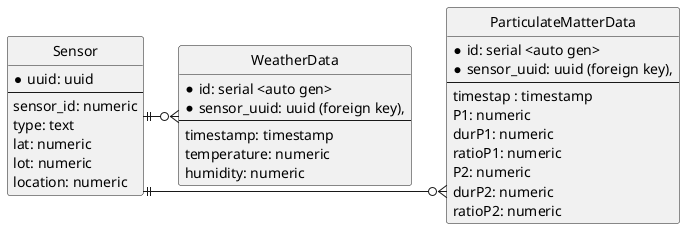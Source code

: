 @startuml ER-Modell

hide circle
skinparam Linetype ortho

entity Sensor {
    *uuid: uuid
    --
    sensor_id: numeric
    type: text
    lat: numeric
    lot: numeric
    location: numeric
}

entity ParticulateMatterData {
    *id: serial <auto gen>
    *sensor_uuid: uuid (foreign key),
    --
    timestap : timestamp 
    P1: numeric
    durP1: numeric
    ratioP1: numeric
    P2: numeric
    durP2: numeric
    ratioP2: numeric
}

entity WeatherData {
    *id: serial <auto gen>
    *sensor_uuid: uuid (foreign key),
    --
    timestamp: timestamp
    temperature: numeric
    humidity: numeric
}

'jeder sensor kann mehere daten haben, alle daten stammen aber nur von einem Sensor
Sensor ||-o{ParticulateMatterData
Sensor ||-o{WeatherData

@enduml
